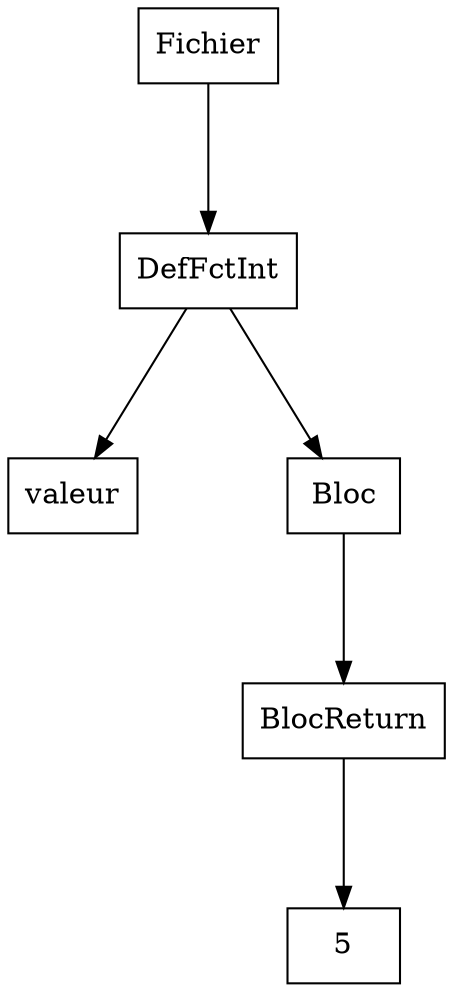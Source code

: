 digraph "ast"{

	nodesep=1;
	ranksep=1;

	N0 [label="Fichier", shape="box"];
	N1 [label="DefFctInt", shape="box"];
	N2 [label="valeur", shape="box"];
	N3 [label="Bloc", shape="box"];
	N4 [label="BlocReturn", shape="box"];
	N5 [label="5", shape="box"];

	N1 -> N2; 
	N4 -> N5; 
	N3 -> N4; 
	N1 -> N3; 
	N0 -> N1; 
}

